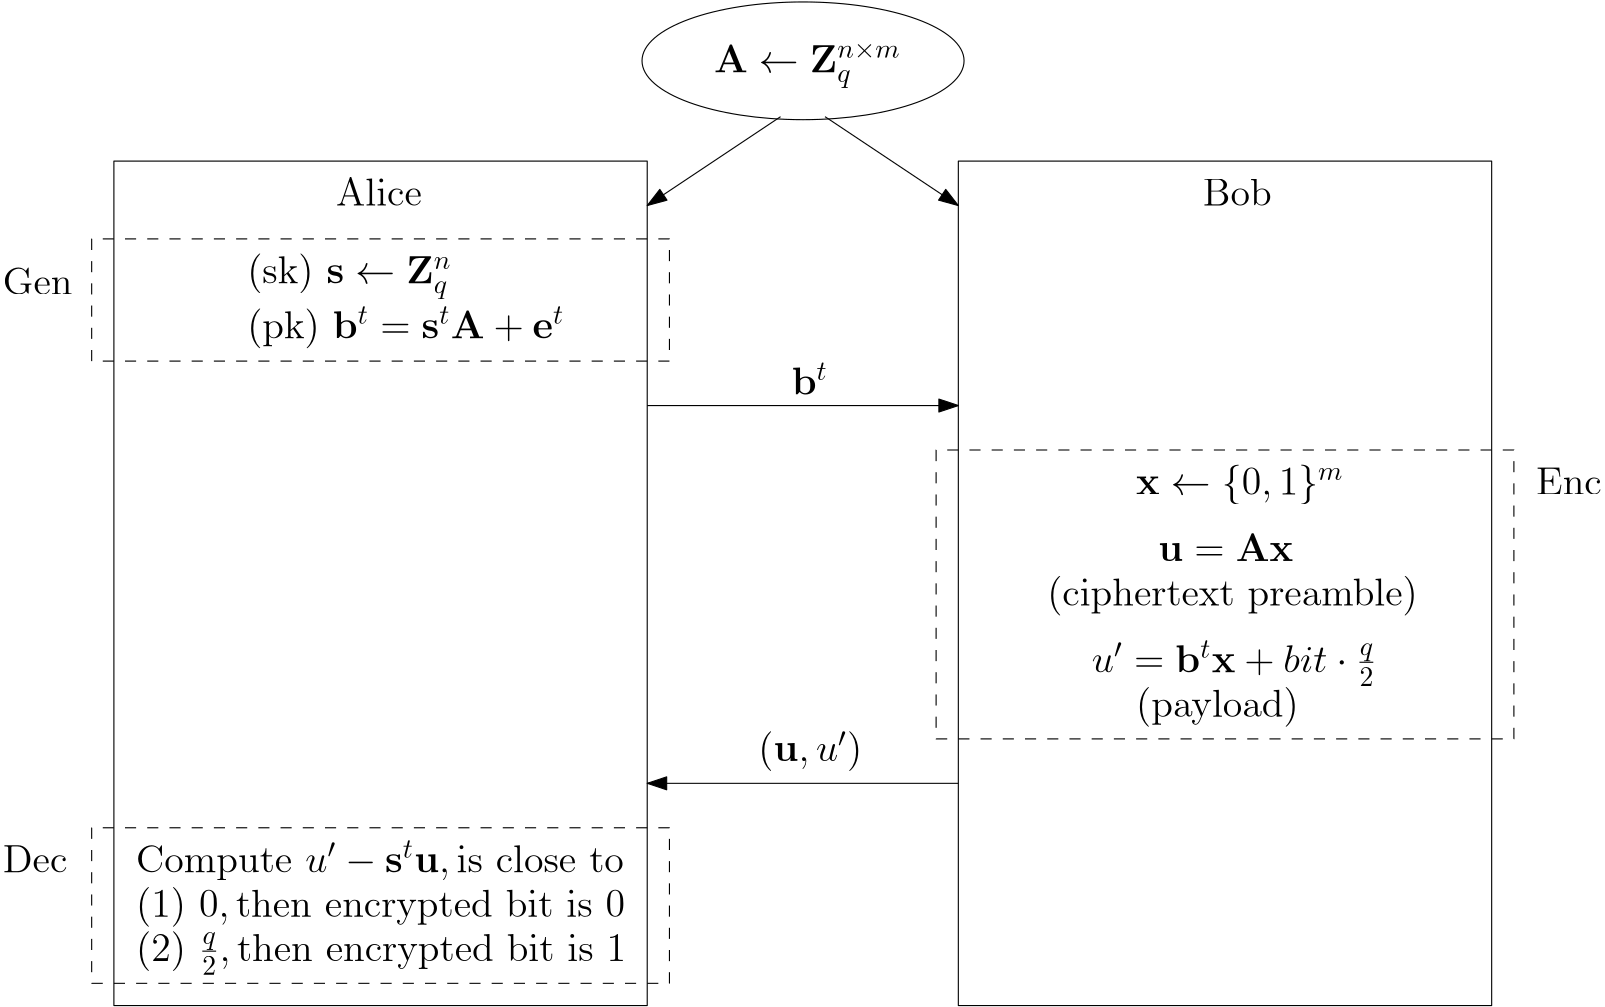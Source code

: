 <?xml version="1.0"?>
<!DOCTYPE ipe SYSTEM "ipe.dtd">
<ipe version="70212" creator="Ipe 7.2.13">
<info created="D:20200529180357" modified="D:20200529194144"/>
<ipestyle name="basic">
<symbol name="arrow/arc(spx)">
<path stroke="sym-stroke" fill="sym-stroke" pen="sym-pen">
0 0 m
-1 0.333 l
-1 -0.333 l
h
</path>
</symbol>
<symbol name="arrow/farc(spx)">
<path stroke="sym-stroke" fill="white" pen="sym-pen">
0 0 m
-1 0.333 l
-1 -0.333 l
h
</path>
</symbol>
<symbol name="arrow/ptarc(spx)">
<path stroke="sym-stroke" fill="sym-stroke" pen="sym-pen">
0 0 m
-1 0.333 l
-0.8 0 l
-1 -0.333 l
h
</path>
</symbol>
<symbol name="arrow/fptarc(spx)">
<path stroke="sym-stroke" fill="white" pen="sym-pen">
0 0 m
-1 0.333 l
-0.8 0 l
-1 -0.333 l
h
</path>
</symbol>
<symbol name="mark/circle(sx)" transformations="translations">
<path fill="sym-stroke">
0.6 0 0 0.6 0 0 e
0.4 0 0 0.4 0 0 e
</path>
</symbol>
<symbol name="mark/disk(sx)" transformations="translations">
<path fill="sym-stroke">
0.6 0 0 0.6 0 0 e
</path>
</symbol>
<symbol name="mark/fdisk(sfx)" transformations="translations">
<group>
<path fill="sym-fill">
0.5 0 0 0.5 0 0 e
</path>
<path fill="sym-stroke" fillrule="eofill">
0.6 0 0 0.6 0 0 e
0.4 0 0 0.4 0 0 e
</path>
</group>
</symbol>
<symbol name="mark/box(sx)" transformations="translations">
<path fill="sym-stroke" fillrule="eofill">
-0.6 -0.6 m
0.6 -0.6 l
0.6 0.6 l
-0.6 0.6 l
h
-0.4 -0.4 m
0.4 -0.4 l
0.4 0.4 l
-0.4 0.4 l
h
</path>
</symbol>
<symbol name="mark/square(sx)" transformations="translations">
<path fill="sym-stroke">
-0.6 -0.6 m
0.6 -0.6 l
0.6 0.6 l
-0.6 0.6 l
h
</path>
</symbol>
<symbol name="mark/fsquare(sfx)" transformations="translations">
<group>
<path fill="sym-fill">
-0.5 -0.5 m
0.5 -0.5 l
0.5 0.5 l
-0.5 0.5 l
h
</path>
<path fill="sym-stroke" fillrule="eofill">
-0.6 -0.6 m
0.6 -0.6 l
0.6 0.6 l
-0.6 0.6 l
h
-0.4 -0.4 m
0.4 -0.4 l
0.4 0.4 l
-0.4 0.4 l
h
</path>
</group>
</symbol>
<symbol name="mark/cross(sx)" transformations="translations">
<group>
<path fill="sym-stroke">
-0.43 -0.57 m
0.57 0.43 l
0.43 0.57 l
-0.57 -0.43 l
h
</path>
<path fill="sym-stroke">
-0.43 0.57 m
0.57 -0.43 l
0.43 -0.57 l
-0.57 0.43 l
h
</path>
</group>
</symbol>
<symbol name="arrow/fnormal(spx)">
<path stroke="sym-stroke" fill="white" pen="sym-pen">
0 0 m
-1 0.333 l
-1 -0.333 l
h
</path>
</symbol>
<symbol name="arrow/pointed(spx)">
<path stroke="sym-stroke" fill="sym-stroke" pen="sym-pen">
0 0 m
-1 0.333 l
-0.8 0 l
-1 -0.333 l
h
</path>
</symbol>
<symbol name="arrow/fpointed(spx)">
<path stroke="sym-stroke" fill="white" pen="sym-pen">
0 0 m
-1 0.333 l
-0.8 0 l
-1 -0.333 l
h
</path>
</symbol>
<symbol name="arrow/linear(spx)">
<path stroke="sym-stroke" pen="sym-pen">
-1 0.333 m
0 0 l
-1 -0.333 l
</path>
</symbol>
<symbol name="arrow/fdouble(spx)">
<path stroke="sym-stroke" fill="white" pen="sym-pen">
0 0 m
-1 0.333 l
-1 -0.333 l
h
-1 0 m
-2 0.333 l
-2 -0.333 l
h
</path>
</symbol>
<symbol name="arrow/double(spx)">
<path stroke="sym-stroke" fill="sym-stroke" pen="sym-pen">
0 0 m
-1 0.333 l
-1 -0.333 l
h
-1 0 m
-2 0.333 l
-2 -0.333 l
h
</path>
</symbol>
<pen name="heavier" value="0.8"/>
<pen name="fat" value="1.2"/>
<pen name="ultrafat" value="2"/>
<symbolsize name="large" value="5"/>
<symbolsize name="small" value="2"/>
<symbolsize name="tiny" value="1.1"/>
<arrowsize name="large" value="10"/>
<arrowsize name="small" value="5"/>
<arrowsize name="tiny" value="3"/>
<color name="red" value="1 0 0"/>
<color name="green" value="0 1 0"/>
<color name="blue" value="0 0 1"/>
<color name="yellow" value="1 1 0"/>
<color name="orange" value="1 0.647 0"/>
<color name="gold" value="1 0.843 0"/>
<color name="purple" value="0.627 0.125 0.941"/>
<color name="gray" value="0.745"/>
<color name="brown" value="0.647 0.165 0.165"/>
<color name="navy" value="0 0 0.502"/>
<color name="pink" value="1 0.753 0.796"/>
<color name="seagreen" value="0.18 0.545 0.341"/>
<color name="turquoise" value="0.251 0.878 0.816"/>
<color name="violet" value="0.933 0.51 0.933"/>
<color name="darkblue" value="0 0 0.545"/>
<color name="darkcyan" value="0 0.545 0.545"/>
<color name="darkgray" value="0.663"/>
<color name="darkgreen" value="0 0.392 0"/>
<color name="darkmagenta" value="0.545 0 0.545"/>
<color name="darkorange" value="1 0.549 0"/>
<color name="darkred" value="0.545 0 0"/>
<color name="lightblue" value="0.678 0.847 0.902"/>
<color name="lightcyan" value="0.878 1 1"/>
<color name="lightgray" value="0.827"/>
<color name="lightgreen" value="0.565 0.933 0.565"/>
<color name="lightyellow" value="1 1 0.878"/>
<dashstyle name="dashed" value="[4] 0"/>
<dashstyle name="dotted" value="[1 3] 0"/>
<dashstyle name="dash dotted" value="[4 2 1 2] 0"/>
<dashstyle name="dash dot dotted" value="[4 2 1 2 1 2] 0"/>
<textsize name="large" value="\large"/>
<textsize name="Large" value="\Large"/>
<textsize name="LARGE" value="\LARGE"/>
<textsize name="huge" value="\huge"/>
<textsize name="Huge" value="\Huge"/>
<textsize name="small" value="\small"/>
<textsize name="footnote" value="\footnotesize"/>
<textsize name="tiny" value="\tiny"/>
<textstyle name="center" begin="\begin{center}" end="\end{center}"/>
<textstyle name="itemize" begin="\begin{itemize}" end="\end{itemize}"/>
<textstyle name="item" begin="\begin{itemize}\item{}" end="\end{itemize}"/>
<gridsize name="4 pts" value="4"/>
<gridsize name="8 pts (~3 mm)" value="8"/>
<gridsize name="16 pts (~6 mm)" value="16"/>
<gridsize name="32 pts (~12 mm)" value="32"/>
<gridsize name="10 pts (~3.5 mm)" value="10"/>
<gridsize name="20 pts (~7 mm)" value="20"/>
<gridsize name="14 pts (~5 mm)" value="14"/>
<gridsize name="28 pts (~10 mm)" value="28"/>
<gridsize name="56 pts (~20 mm)" value="56"/>
<anglesize name="90 deg" value="90"/>
<anglesize name="60 deg" value="60"/>
<anglesize name="45 deg" value="45"/>
<anglesize name="30 deg" value="30"/>
<anglesize name="22.5 deg" value="22.5"/>
<opacity name="10%" value="0.1"/>
<opacity name="30%" value="0.3"/>
<opacity name="50%" value="0.5"/>
<opacity name="75%" value="0.75"/>
<tiling name="falling" angle="-60" step="4" width="1"/>
<tiling name="rising" angle="30" step="4" width="1"/>
</ipestyle>
<page>
<layer name="alpha"/>
<view layers="alpha" active="alpha"/>
<path layer="alpha" matrix="1.5 0 0 1.9 -96 -662.4" stroke="black">
96 736 m
96 576 l
224 576 l
224 736 l
h
</path>
<path matrix="1.5 0 0 1.9 -176 -662.4" stroke="black">
352 736 m
352 576 l
480 576 l
480 736 l
h
</path>
<path matrix="2.29136 0 0 0.837722 -363.818 128.735" stroke="black">
25.2982 0 0 25.2982 288 768 e
</path>
<text matrix="1 0 0 1 -8 0" transformations="translations" pos="136 720" stroke="black" type="label" width="30.821" height="9.963" depth="0" valign="baseline" size="Large">Alice</text>
<text matrix="1 0 0 1 16 0" transformations="translations" pos="424 720" stroke="black" type="label" width="24.775" height="9.963" depth="0" valign="baseline" size="Large">Bob</text>
<text matrix="1 0 0 1 -56 4" transformations="translations" pos="152 688" stroke="black" type="label" width="73.586" height="10.753" depth="5.49" valign="baseline" size="Large" style="math">(\mbox{sk}) \ \mathbf{s} \gets \mathbf{Z}_q^n</text>
<text matrix="1 0 0 -0.0540184 -176 710.245" transformations="translations" pos="272 704" stroke="black" type="label" width="114.194" height="11.33" depth="3.59" valign="baseline" size="Large" style="math">(\mbox{pk}) \  \mathbf{b}^t = \mathbf{s}^t \mathbf{A} + \mathbf{e}^t</text>
<text matrix="1 0 0 1 24 -64" transformations="translations" pos="392 680" stroke="black" type="label" width="74.766" height="10.756" depth="3.59" valign="baseline" size="Large" style="math">\mathbf{x} \gets \{0, 1\}^m</text>
<text matrix="1 0 0 1 144 -40" transformations="translations" pos="280 632" stroke="black" type="label" width="48.568" height="9.843" depth="0" valign="baseline" size="Large" style="math">\mathbf{u = Ax}</text>
<text matrix="1 0 0 1 112 -64" transformations="translations" pos="288 616" stroke="black" type="label" width="102.581" height="11.331" depth="4.95" valign="baseline" size="Large" style="math">u&apos; = \mathbf{b}^t \mathbf{x} + bit \cdot \frac{q}{2}</text>
<text matrix="1 0 0 1 -16 0" transformations="translations" pos="280 768" stroke="black" type="label" width="67.341" height="11.011" depth="5.49" valign="baseline" size="Large" style="math">\mathbf{A} \gets \mathbf{Z}_q^{n \times m}</text>
<text matrix="1 0 0 1 104 -64" transformations="translations" pos="280 640" stroke="black" type="label" width="133.448" height="10.756" depth="3.59" valign="baseline" size="Large" style="math">(\mbox{ciphertext preamble})</text>
<text matrix="1 0 0 1 128 -40" transformations="translations" pos="288 576" stroke="black" type="label" width="58.53" height="10.756" depth="3.59" valign="baseline" size="Large" style="math">(\mbox{payload})</text>
<text matrix="1 0 0 1 12 -36" transformations="translations" pos="280 688" stroke="black" type="label" width="13.062" height="11.334" depth="0" valign="baseline" size="Large" style="math">\mathbf{b}^t
</text>
<text matrix="1 0 0 1 -16 -104" transformations="translations" pos="296 624" stroke="black" type="label" width="37.418" height="10.756" depth="3.59" valign="baseline" size="Large" style="math">(\mathbf{u}, u&apos;)</text>
<text matrix="1 0 0 1 -120 -152" transformations="translations" pos="176 632" stroke="black" type="label" width="175.606" height="11.333" depth="2.79" valign="baseline" size="Large" style="math">\mbox{Compute } u&apos; - \mathbf{s}^t \mathbf{u}, \mbox{is close to}</text>
<text matrix="1 0 0 1 -96 -96" transformations="translations" pos="152 560" stroke="black" type="label" width="176.107" height="10.756" depth="3.59" valign="baseline" size="Large" style="math">(1) \ 0, \mbox{then encrypted bit is } 0</text>
<text matrix="1 0 0 1 -160 -88" transformations="translations" pos="216 536" stroke="black" type="label" width="176.456" height="10.757" depth="4.95" valign="baseline" size="Large" style="math">(2) \ \frac{q}{2}, \mbox{then encrypted bit is } 1</text>
<path matrix="1 0 0 1.1 -16 -66.4" stroke="black" dash="dashed">
56 704 m
56 664 l
264 664 l
264 704 l
h
</path>
<text matrix="1 0 0 1 -32 0" transformations="translations" pos="40 688" stroke="black" type="label" width="25.069" height="9.803" depth="0" valign="baseline" size="Large" style="math">\mbox{Gen}</text>
<path matrix="1 0 0 1 0 -24" stroke="black" dash="dashed">
344 656 m
344 552 l
552 552 l
552 656 l
h
</path>
<text matrix="1 0 0 1 -16 0" transformations="translations" pos="576 616" stroke="black" type="label" width="23.605" height="9.803" depth="0" valign="baseline" size="Large" style="math">\mbox{Enc}</text>
<path stroke="black" arrow="normal/normal">
240 648 m
352 648 l
</path>
<path stroke="black" arrow="normal/normal">
352 512 m
240 512 l
</path>
<path stroke="black" dash="dashed">
40 496 m
40 440 l
248 440 l
248 496 l
h
</path>
<text matrix="1 0 0 1 -8 0" transformations="translations" pos="16 480" stroke="black" type="label" width="23.214" height="9.803" depth="0" valign="baseline" size="Large" style="math">\mbox{Dec}</text>
<path stroke="black" arrow="normal/normal">
288 752 m
240 720 l
</path>
<path stroke="black" arrow="normal/normal">
304 752 m
352 720 l
</path>
</page>
</ipe>
